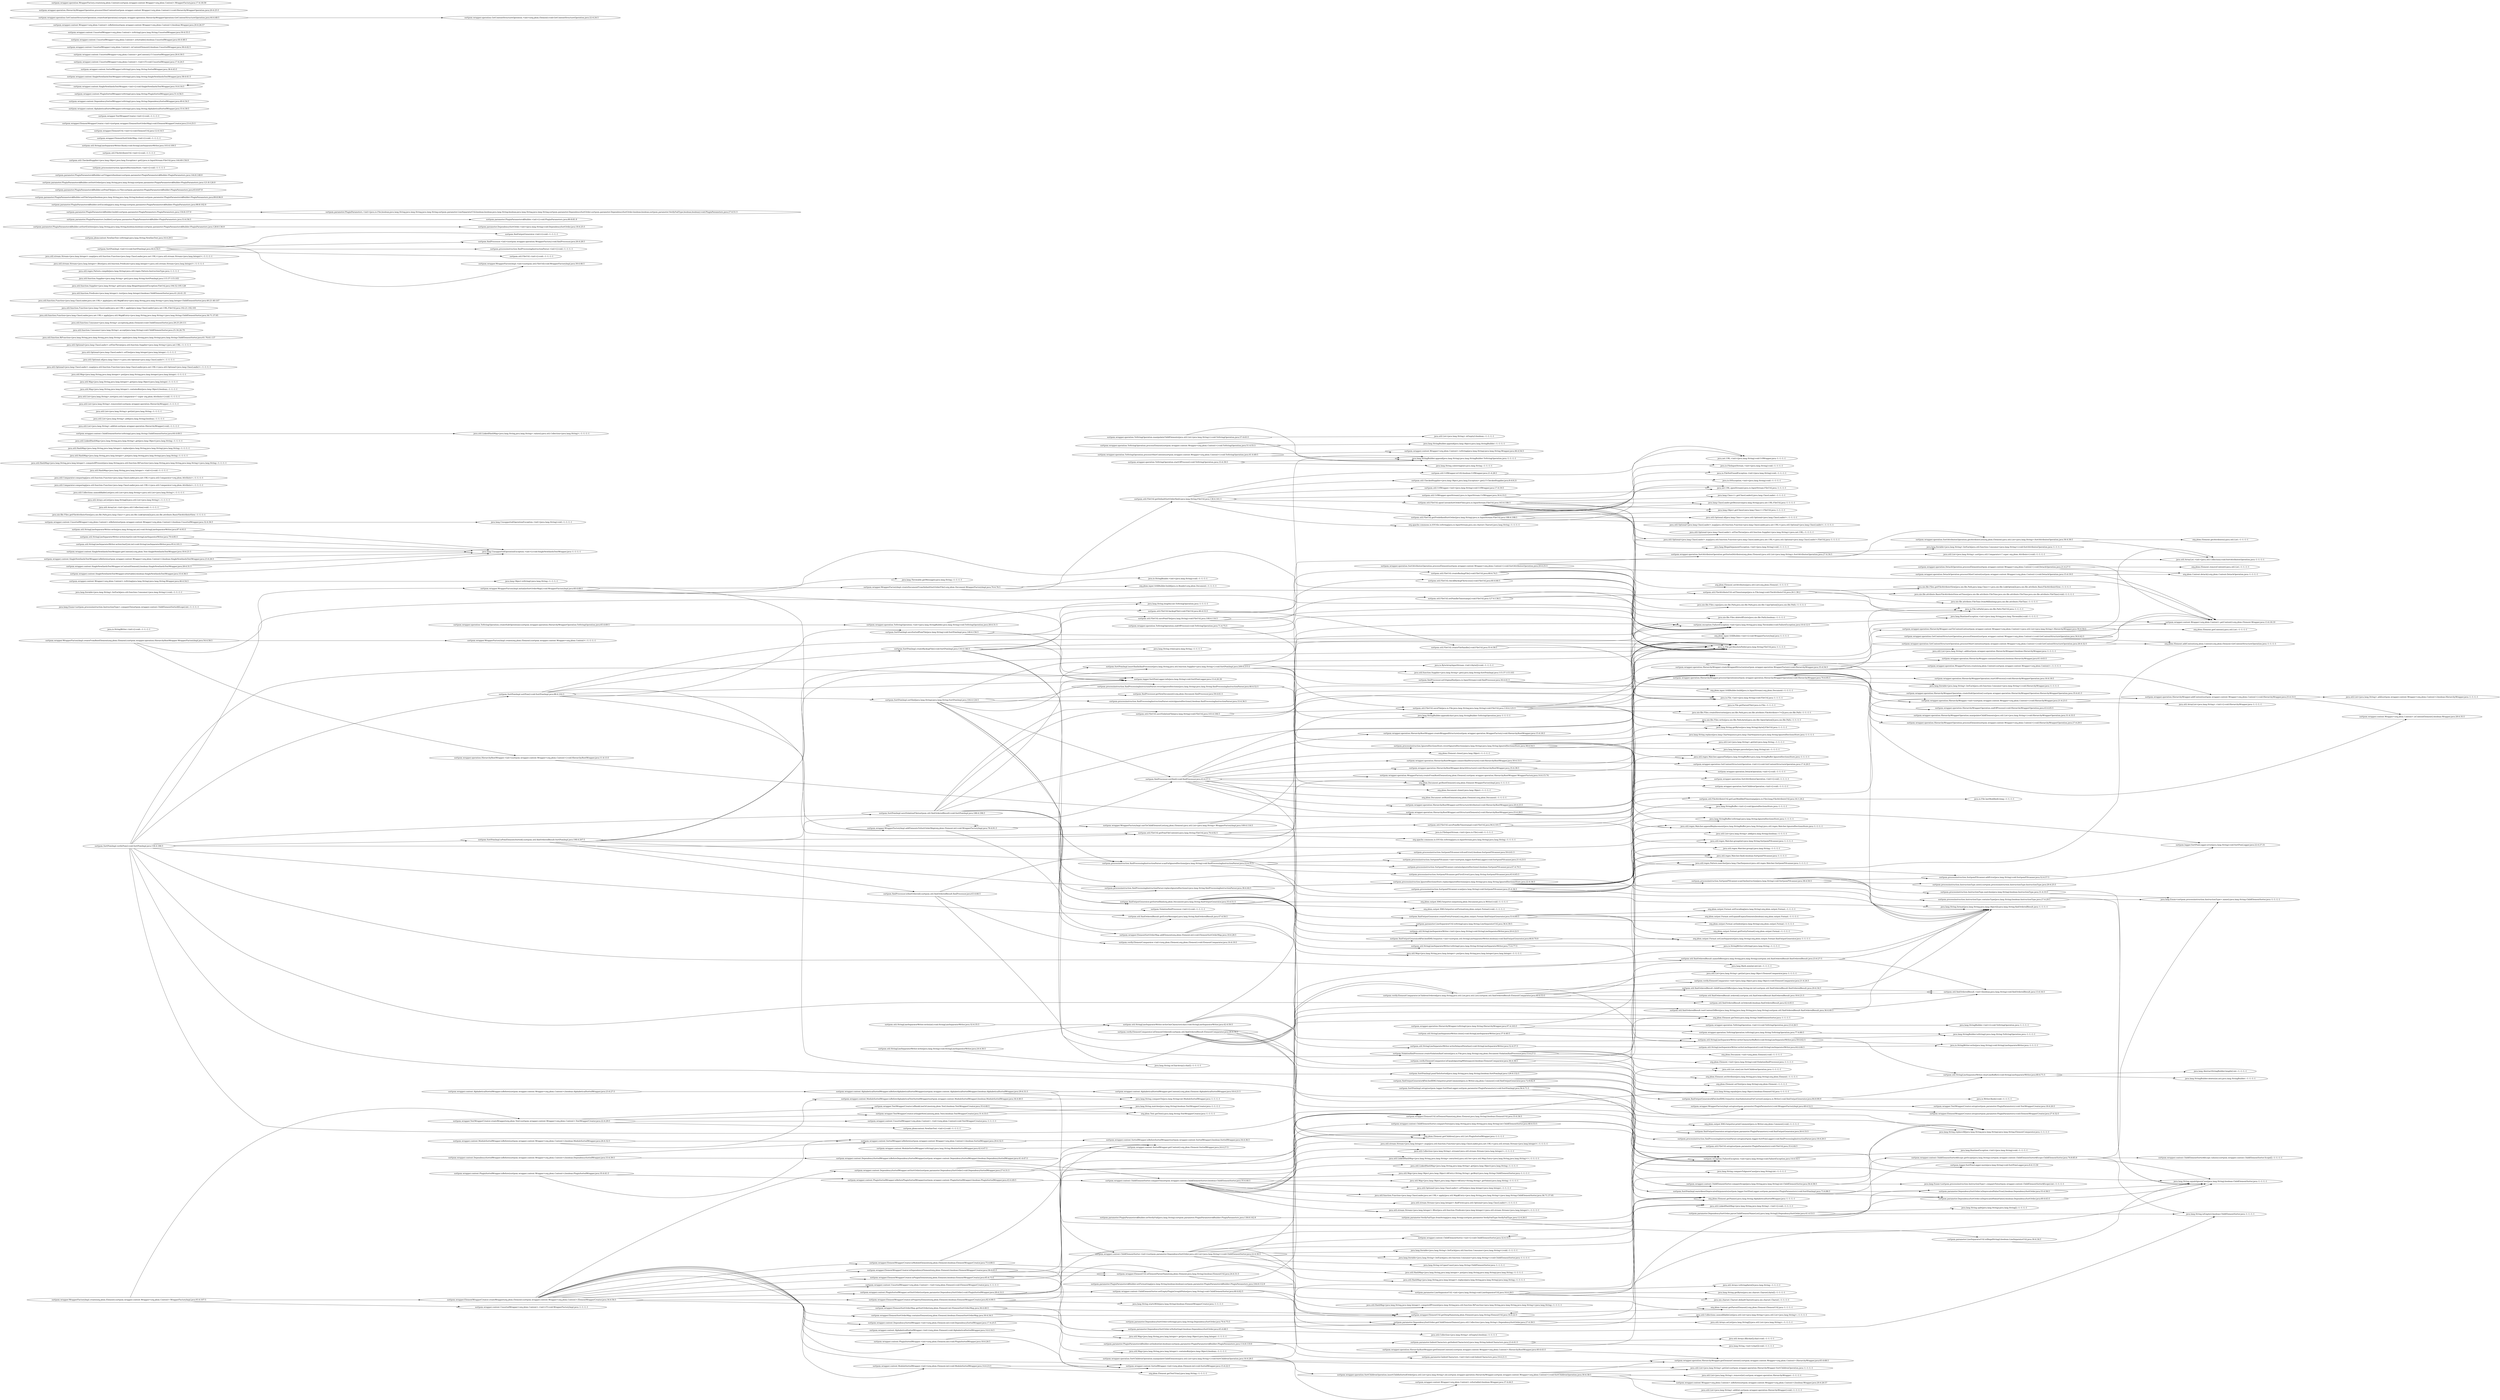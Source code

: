 digraph graphname {
rankdir="LR";
73 [label="java.io.ByteArrayInputStream.<init>(byte[]):void::-1:-1:-1:-1"]
70 [label="java.io.File.<init>(java.lang.String):void:FileUtil.java:-1:-1:-1:-1"]
5 [label="java.io.File.getAbsolutePath():java.lang.String:FileUtil.java:-1:-1:-1:-1"]
210 [label="java.io.File.getParentFile():java.io.File::-1:-1:-1:-1"]
191 [label="java.io.File.lastModified():long::-1:-1:-1:-1"]
195 [label="java.io.File.toPath():java.nio.file.Path:FileUtil.java:-1:-1:-1:-1"]
204 [label="java.io.FileInputStream.<init>(java.io.File):void::-1:-1:-1:-1"]
217 [label="java.io.FileInputStream.<init>(java.lang.String):void::-1:-1:-1:-1"]
222 [label="java.io.FileNotFoundException.<init>(java.lang.String):void::-1:-1:-1:-1"]
221 [label="java.io.IOException.<init>(java.lang.String):void::-1:-1:-1:-1"]
271 [label="java.io.StringReader.<init>(java.lang.String):void::-1:-1:-1:-1"]
170 [label="java.io.StringWriter.<init>():void::-1:-1:-1:-1"]
184 [label="java.io.StringWriter.toString():java.lang.String::-1:-1:-1:-1"]
180 [label="java.io.StringWriter.write(java.lang.String):void:StringLineSeparatorWriter.java:-1:-1:-1:-1"]
92 [label="java.io.Writer.flush():void::-1:-1:-1:-1"]
183 [label="java.lang.AbstractStringBuilder.length():int::-1:-1:-1:-1"]
219 [label="java.lang.Class<>.getClassLoader():java.lang.ClassLoader::-1:-1:-1:-1"]
218 [label="java.lang.ClassLoader.getResource(java.lang.String):java.net.URL:FileUtil.java:-1:-1:-1:-1"]
337 [label="java.lang.Enum<sortpom.processinstruction.InstructionType>.compareTo(sortpom.wrapper.content.ChildElementSorter$Scope):int::-1:-1:-1:-1"]
162 [label="java.lang.Enum<sortpom.processinstruction.InstructionType>.name():java.lang.String:ChildElementSorter.java:-1:-1:-1:-1"]
338 [label="java.lang.Enum<sortpom.processinstruction.InstructionType>.compareTo(sortpom.wrapper.content.ChildElementSorter$Scope):int::-1:-1:-1:-1"]
232 [label="java.lang.IllegalArgumentException.<init>(java.lang.String):void::-1:-1:-1:-1"]
145 [label="java.lang.Integer.parseInt(java.lang.String):int::-1:-1:-1:-1"]
306 [label="java.lang.Iterable<java.lang.String>.forEach(java.util.function.Consumer<java.lang.String>):void::-1:-1:-1:-1"]
307 [label="java.lang.Iterable<java.lang.String>.forEach(java.util.function.Consumer<java.lang.String>):void::-1:-1:-1:-1"]
415 [label="java.lang.Iterable<java.lang.String>.forEach(java.util.function.Consumer<java.lang.String>):void:SortAttributesOperation.java:-1:-1:-1:-1"]
312 [label="java.lang.Iterable<java.lang.String>.forEach(java.util.function.Consumer<java.lang.String>):void:ChildElementSorter.java:-1:-1:-1:-1"]
396 [label="java.lang.Iterable<java.lang.String>.forEach(java.util.function.Consumer<java.lang.String>):void:HierarchyWrapper.java:-1:-1:-1:-1"]
244 [label="java.lang.Math.min(int;int):int::-1:-1:-1:-1"]
220 [label="java.lang.Object.getClass():java.lang.Class<>:FileUtil.java:-1:-1:-1:-1"]
382 [label="java.lang.Object.toString():java.lang.String::-1:-1:-1:-1"]
95 [label="java.lang.RuntimeException.<init>(java.lang.String):void::-1:-1:-1:-1"]
94 [label="java.lang.RuntimeException.<init>(java.lang.String;java.lang.Throwable):void::-1:-1:-1:-1"]
132 [label="java.lang.String.<init>(char[]):void::-1:-1:-1:-1"]
358 [label="java.lang.String.compareTo(java.lang.String):int:ModuleSortedWrapper.java:-1:-1:-1:-1"]
336 [label="java.lang.String.compareToIgnoreCase(java.lang.String):int::-1:-1:-1:-1"]
56 [label="java.lang.String.equals(java.lang.Object):boolean:ElementUtil.java:-1:-1:-1:-1"]
123 [label="java.lang.String.equalsIgnoreCase(java.lang.String):boolean:ChildElementSorter.java:-1:-1:-1:-1"]
62 [label="java.lang.String.format(java.lang.String;java.lang.Object[]):java.lang.String:XmlOrderedResult.java:-1:-1:-1:-1"]
74 [label="java.lang.String.getBytes(java.lang.String):byte[]:FileUtil.java:-1:-1:-1:-1"]
129 [label="java.lang.String.getBytes(java.nio.charset.Charset):byte[]::-1:-1:-1:-1"]
121 [label="java.lang.String.isEmpty():boolean:ChildElementSorter.java:-1:-1:-1:-1"]
58 [label="java.lang.String.length():int:ToStringOperation.java:-1:-1:-1:-1"]
284 [label="java.lang.String.matches(java.lang.String):boolean:TextWrapperCreator.java:-1:-1:-1:-1"]
149 [label="java.lang.String.replace(java.lang.CharSequence;java.lang.CharSequence):java.lang.String:IgnoredSectionsStore.java:-1:-1:-1:-1"]
57 [label="java.lang.String.replaceAll(java.lang.String;java.lang.String):java.lang.String:ElementComparator.java:-1:-1:-1:-1"]
122 [label="java.lang.String.split(java.lang.String):java.lang.String[]::-1:-1:-1:-1"]
300 [label="java.lang.String.startsWith(java.lang.String):boolean:ElementWrapperCreator.java:-1:-1:-1:-1"]
428 [label="java.lang.String.substring(int):java.lang.String::-1:-1:-1:-1"]
172 [label="java.lang.String.toCharArray():char[]::-1:-1:-1:-1"]
311 [label="java.lang.String.toUpperCase():java.lang.String:ChildElementSorter.java:-1:-1:-1:-1"]
59 [label="java.lang.String.trim():java.lang.String::-1:-1:-1:-1"]
136 [label="java.lang.StringBuffer.<init>():void:IgnoredSectionsStore.java:-1:-1:-1:-1"]
143 [label="java.lang.StringBuffer.toString():java.lang.String:IgnoredSectionsStore.java:-1:-1:-1:-1"]
169 [label="java.lang.StringBuilder.<init>():void:ToStringOperation.java:-1:-1:-1:-1"]
178 [label="java.lang.StringBuilder.append(char):java.lang.StringBuilder:ToStringOperation.java:-1:-1:-1:-1"]
433 [label="java.lang.StringBuilder.append(java.lang.Object):java.lang.StringBuilder::-1:-1:-1:-1"]
429 [label="java.lang.StringBuilder.append(java.lang.String):java.lang.StringBuilder:ToStringOperation.java:-1:-1:-1:-1"]
182 [label="java.lang.StringBuilder.delete(int;int):java.lang.StringBuilder::-1:-1:-1:-1"]
181 [label="java.lang.StringBuilder.toString():java.lang.String:ToStringOperation.java:-1:-1:-1:-1"]
270 [label="java.lang.Throwable.getMessage():java.lang.String::-1:-1:-1:-1"]
186 [label="java.lang.UnsupportedOperationException.<init>():void:SingleNewlineInTextWrapper.java:-1:-1:-1:-1"]
372 [label="java.lang.UnsupportedOperationException.<init>(java.lang.String):void::-1:-1:-1:-1"]
166 [label="java.net.URL.<init>(java.lang.String):void:UrlWrapper.java:-1:-1:-1:-1"]
168 [label="java.net.URL.openStream():java.io.InputStream:FileUtil.java:-1:-1:-1:-1"]
130 [label="java.nio.charset.Charset.defaultCharset():java.nio.charset.Charset::-1:-1:-1:-1"]
203 [label="java.nio.file.Files.copy(java.nio.file.Path;java.nio.file.Path;java.nio.file.CopyOption[]):java.nio.file.Path::-1:-1:-1:-1"]
209 [label="java.nio.file.Files.createDirectories(java.nio.file.Path;java.nio.file.attribute.FileAttribute<?>[]):java.nio.file.Path::-1:-1:-1:-1"]
202 [label="java.nio.file.Files.deleteIfExists(java.nio.file.Path):boolean::-1:-1:-1:-1"]
193 [label="java.nio.file.Files.getFileAttributeView(java.nio.file.Path;java.lang.Class<>;java.nio.file.LinkOption[]):java.nio.file.attribute.BasicFileAttributeView::-1:-1:-1:-1"]
194 [label="java.nio.file.Files.getFileAttributeView(java.nio.file.Path;java.lang.Class<>;java.nio.file.LinkOption[]):java.nio.file.attribute.BasicFileAttributeView::-1:-1:-1:-1"]
211 [label="java.nio.file.Files.write(java.nio.file.Path;byte[];java.nio.file.OpenOption[]):java.nio.file.Path::-1:-1:-1:-1"]
197 [label="java.nio.file.attribute.BasicFileAttributeView.setTimes(java.nio.file.attribute.FileTime;java.nio.file.attribute.FileTime;java.nio.file.attribute.FileTime):void::-1:-1:-1:-1"]
196 [label="java.nio.file.attribute.FileTime.fromMillis(long):java.nio.file.attribute.FileTime::-1:-1:-1:-1"]
133 [label="java.util.ArrayList<java.lang.String>.<init>():void:HierarchyWrapper.java:-1:-1:-1:-1"]
278 [label="java.util.ArrayList.<init>(java.util.Collection):void::-1:-1:-1:-1"]
279 [label="java.util.ArrayList.<init>(java.util.Collection):void:SortAttributesOperation.java:-1:-1:-1:-1"]
118 [label="java.util.Arrays.asList(java.lang.String[]):java.util.List<java.lang.String>::-1:-1:-1:-1"]
119 [label="java.util.Arrays.asList(java.lang.String[]):java.util.List<java.lang.String>::-1:-1:-1:-1"]
131 [label="java.util.Arrays.fill(char[];char):void::-1:-1:-1:-1"]
128 [label="java.util.Arrays.toString(byte[]):java.lang.String::-1:-1:-1:-1"]
125 [label="java.util.Collection<java.lang.String>.isEmpty():boolean::-1:-1:-1:-1"]
328 [label="java.util.Collection<java.lang.String>.stream():java.util.stream.Stream<java.lang.Integer>::-1:-1:-1:-1"]
116 [label="java.util.Collections.unmodifiableList(java.util.List<java.lang.String>):java.util.List<java.lang.String>::-1:-1:-1:-1"]
117 [label="java.util.Collections.unmodifiableList(java.util.List<java.lang.String>):java.util.List<java.lang.String>::-1:-1:-1:-1"]
409 [label="java.util.Comparator.comparing(java.util.function.Function<java.lang.ClassLoader,java.net.URL>):java.util.Comparator<org.jdom.Attribute>::-1:-1:-1:-1"]
410 [label="java.util.Comparator.comparing(java.util.function.Function<java.lang.ClassLoader,java.net.URL>):java.util.Comparator<org.jdom.Attribute>::-1:-1:-1:-1"]
247 [label="java.util.HashMap<java.lang.String,java.lang.Integer>.<init>():void::-1:-1:-1:-1"]
341 [label="java.util.HashMap<java.lang.String,java.lang.Integer>.computeIfPresent(java.lang.String;java.util.function.BiFunction<java.lang.String,java.lang.String,java.lang.String>):java.lang.String::-1:-1:-1:-1"]
309 [label="java.util.HashMap<java.lang.String,java.lang.Integer>.put(java.lang.String;java.lang.String):java.lang.String::-1:-1:-1:-1"]
314 [label="java.util.HashMap<java.lang.String,java.lang.Integer>.replace(java.lang.String;java.lang.String):java.lang.String::-1:-1:-1:-1"]
342 [label="java.util.HashMap<java.lang.String,java.lang.Integer>.computeIfPresent(java.lang.String;java.util.function.BiFunction<java.lang.String,java.lang.String,java.lang.String>):java.lang.String::-1:-1:-1:-1"]
310 [label="java.util.HashMap<java.lang.String,java.lang.Integer>.put(java.lang.String;java.lang.String):java.lang.String::-1:-1:-1:-1"]
315 [label="java.util.HashMap<java.lang.String,java.lang.Integer>.replace(java.lang.String;java.lang.String):java.lang.String::-1:-1:-1:-1"]
304 [label="java.util.LinkedHashMap<java.lang.String,java.lang.String>.<init>():void::-1:-1:-1:-1"]
329 [label="java.util.LinkedHashMap<java.lang.String,java.lang.String>.entrySet():java.util.Set<java.util.Map.Entry<java.lang.String,java.lang.String>>::-1:-1:-1:-1"]
318 [label="java.util.LinkedHashMap<java.lang.String,java.lang.String>.get(java.lang.Object):java.lang.String::-1:-1:-1:-1"]
345 [label="java.util.LinkedHashMap<java.lang.String,java.lang.String>.values():java.util.Collection<java.lang.String>::-1:-1:-1:-1"]
319 [label="java.util.LinkedHashMap<java.lang.String,java.lang.String>.get(java.lang.Object):java.lang.String::-1:-1:-1:-1"]
445 [label="java.util.List<java.lang.String>.add(int;sortpom.wrapper.operation.HierarchyWrapper):void::-1:-1:-1:-1"]
138 [label="java.util.List<java.lang.String>.add(java.lang.String):boolean::-1:-1:-1:-1"]
147 [label="java.util.List<java.lang.String>.get(int):java.lang.String::-1:-1:-1:-1"]
435 [label="java.util.List<java.lang.String>.isEmpty():boolean::-1:-1:-1:-1"]
443 [label="java.util.List<java.lang.String>.remove(int):sortpom.wrapper.operation.HierarchyWrapper::-1:-1:-1:-1"]
245 [label="java.util.List.size():int:SortChildrenOperation.java:-1:-1:-1:-1"]
416 [label="java.util.List<java.lang.String>.sort(java.util.Comparator<? super org.jdom.Attribute>):void::-1:-1:-1:-1"]
246 [label="java.util.List<java.lang.String>.get(int):java.lang.Object:ElementComparator.java:-1:-1:-1:-1"]
139 [label="java.util.List<java.lang.String>.add(java.lang.String):boolean::-1:-1:-1:-1"]
148 [label="java.util.List<java.lang.String>.get(int):java.lang.String::-1:-1:-1:-1"]
417 [label="java.util.List<java.lang.String>.sort(java.util.Comparator<? super org.jdom.Attribute>):void::-1:-1:-1:-1"]
385 [label="java.util.List<java.lang.String>.add(sortpom.wrapper.content.Wrapper<org.jdom.Content>):boolean:HierarchyWrapper.java:-1:-1:-1:-1"]
446 [label="java.util.List<java.lang.String>.add(int;sortpom.wrapper.operation.HierarchyWrapper):void::-1:-1:-1:-1"]
390 [label="java.util.List<java.lang.String>.add(sortpom.wrapper.operation.HierarchyWrapper):boolean:HierarchyWrapper.java:-1:-1:-1:-1"]
440 [label="java.util.List<java.lang.String>.get(int):sortpom.wrapper.operation.HierarchyWrapper:SortChildrenOperation.java:-1:-1:-1:-1"]
444 [label="java.util.List<java.lang.String>.remove(int):sortpom.wrapper.operation.HierarchyWrapper::-1:-1:-1:-1"]
320 [label="java.util.Map<java.lang.Object,java.lang.Object>$Entry<String,String>.getKey():java.lang.String:ChildElementSorter.java:-1:-1:-1:-1"]
332 [label="java.util.Map<java.lang.Object,java.lang.Object>$Entry<String,String>.getValue():java.lang.String::-1:-1:-1:-1"]
253 [label="java.util.Map<java.lang.String,java.lang.Integer>.containsKey(java.lang.Object):boolean::-1:-1:-1:-1"]
256 [label="java.util.Map<java.lang.String,java.lang.Integer>.get(java.lang.Object):java.lang.Integer::-1:-1:-1:-1"]
250 [label="java.util.Map<java.lang.String,java.lang.Integer>.put(java.lang.String;java.lang.Integer):java.lang.Integer::-1:-1:-1:-1"]
254 [label="java.util.Map<java.lang.String,java.lang.Integer>.containsKey(java.lang.Object):boolean::-1:-1:-1:-1"]
257 [label="java.util.Map<java.lang.String,java.lang.Integer>.get(java.lang.Object):java.lang.Integer::-1:-1:-1:-1"]
251 [label="java.util.Map<java.lang.String,java.lang.Integer>.put(java.lang.String;java.lang.Integer):java.lang.Integer::-1:-1:-1:-1"]
223 [label="java.util.Optional<java.lang.ClassLoader>.map(java.util.function.Function<java.lang.ClassLoader,java.net.URL>):java.util.Optional<java.lang.ClassLoader>::-1:-1:-1:-1"]
226 [label="java.util.Optional.of(java.lang.Class<>):java.util.Optional<java.lang.ClassLoader>::-1:-1:-1:-1"]
321 [label="java.util.Optional<java.lang.ClassLoader>.orElse(java.lang.Integer):java.lang.Integer::-1:-1:-1:-1"]
229 [label="java.util.Optional<java.lang.ClassLoader>.orElseThrow(java.util.function.Supplier<java.lang.String>):java.net.URL::-1:-1:-1:-1"]
227 [label="java.util.Optional.of(java.lang.Class<>):java.util.Optional<java.lang.ClassLoader>::-1:-1:-1:-1"]
224 [label="java.util.Optional<java.lang.ClassLoader>.map(java.util.function.Function<java.lang.ClassLoader,java.net.URL>):java.util.Optional<java.lang.ClassLoader>::-1:-1:-1:-1"]
322 [label="java.util.Optional<java.lang.ClassLoader>.orElse(java.lang.Integer):java.lang.Integer::-1:-1:-1:-1"]
230 [label="java.util.Optional<java.lang.ClassLoader>.orElseThrow(java.util.function.Supplier<java.lang.String>):java.net.URL::-1:-1:-1:-1"]
225 [label="java.util.Optional<java.lang.ClassLoader>.map(java.util.function.Function<java.lang.ClassLoader,java.net.URL>):java.util.Optional<java.lang.ClassLoader>:FileUtil.java:-1:-1:-1:-1"]
343 [label="java.util.function.BiFunction<java.lang.String,java.lang.String,java.lang.String>.apply(java.lang.String;java.lang.String):java.lang.String:ChildElementSorter.java:61:76:61:137"]
308 [label="java.util.function.Consumer<java.lang.String>.accept(java.lang.String):void:ChildElementSorter.java:25:34:26:79"]
313 [label="java.util.function.Consumer<java.lang.String>.accept(org.jdom.Element):void:ChildElementSorter.java:28:25:29:111"]
333 [label="java.util.function.Function<java.lang.ClassLoader,java.net.URL>.apply(java.util.Map$Entry<java.lang.String,java.lang.String>):java.lang.String:ChildElementSorter.java:36:71:37:95"]
228 [label="java.util.function.Function<java.lang.ClassLoader,java.net.URL>.apply(java.lang.ClassLoader):java.net.URL:FileUtil.java:192:21:192:101"]
330 [label="java.util.function.Function<java.lang.ClassLoader,java.net.URL>.apply(java.util.Map$Entry<java.lang.String,java.lang.String>):java.lang.Integer:ChildElementSorter.java:40:21:40:107"]
317 [label="java.util.function.Function<java.lang.ClassLoader,java.net.URL>.apply(java.util.Map$Entry<java.lang.String,java.lang.String>):java.lang.String:ChildElementSorter.java:36:71:37:95"]
334 [label="java.util.function.Predicate<java.lang.Integer>.test(java.lang.Integer):boolean:ChildElementSorter.java:41:24:41:35"]
76 [label="java.util.function.Supplier<java.lang.String>.get():java.lang.String:SortPomImpl.java:115:37:115:103"]
231 [label="java.util.function.Supplier<java.lang.String>.get():java.lang.IllegalArgumentException:FileUtil.java:194:52:195:128"]
52 [label="java.util.function.Supplier<java.lang.String>.get():java.lang.String:SortPomImpl.java:115:37:115:103"]
141 [label="java.util.regex.Matcher.appendReplacement(java.lang.StringBuffer;java.lang.String):java.util.regex.Matcher:IgnoredSectionsStore.java:-1:-1:-1:-1"]
142 [label="java.util.regex.Matcher.appendTail(java.lang.StringBuffer):java.lang.StringBuffer:IgnoredSectionsStore.java:-1:-1:-1:-1"]
137 [label="java.util.regex.Matcher.find():boolean:SortpomPiScanner.java:-1:-1:-1:-1"]
140 [label="java.util.regex.Matcher.group():java.lang.String::-1:-1:-1:-1"]
146 [label="java.util.regex.Matcher.group(int):java.lang.String:SortpomPiScanner.java:-1:-1:-1:-1"]
161 [label="java.util.regex.Pattern.compile(java.lang.String):java.util.regex.Pattern:InstructionType.java:-1:-1:-1:-1"]
135 [label="java.util.regex.Pattern.matcher(java.lang.CharSequence):java.util.regex.Matcher:SortpomPiScanner.java:-1:-1:-1:-1"]
324 [label="java.util.stream.Stream<java.lang.Integer>.filter(java.util.function.Predicate<java.lang.Integer>):java.util.stream.Stream<java.lang.Integer>::-1:-1:-1:-1"]
323 [label="java.util.stream.Stream<java.lang.Integer>.findFirst():java.util.Optional<java.lang.ClassLoader>::-1:-1:-1:-1"]
326 [label="java.util.stream.Stream<java.lang.Integer>.map(java.util.function.Function<java.lang.ClassLoader,java.net.URL>):java.util.stream.Stream<java.lang.Integer>::-1:-1:-1:-1"]
325 [label="java.util.stream.Stream<java.lang.Integer>.filter(java.util.function.Predicate<java.lang.Integer>):java.util.stream.Stream<java.lang.Integer>::-1:-1:-1:-1"]
327 [label="java.util.stream.Stream<java.lang.Integer>.map(java.util.function.Function<java.lang.ClassLoader,java.net.URL>):java.util.stream.Stream<java.lang.Integer>::-1:-1:-1:-1"]
205 [label="org.apache.commons.io.IOUtils.toString(java.io.InputStream;java.lang.String):java.lang.String::-1:-1:-1:-1"]
216 [label="org.apache.commons.io.IOUtils.toString(java.io.InputStream;java.nio.charset.Charset):java.lang.String::-1:-1:-1:-1"]
423 [label="org.jdom.Content.detach():org.jdom.Content:DetachOperation.java:-1:-1:-1:-1"]
302 [label="org.jdom.Content.getParentElement():org.jdom.Element:ElementUtil.java:-1:-1:-1:-1"]
6 [label="org.jdom.Document.<init>(org.jdom.Element):void::-1:-1:-1:-1"]
12 [label="org.jdom.Document.clone():java.lang.Object::-1:-1:-1:-1"]
14 [label="org.jdom.Document.getRootElement():org.jdom.Element:WrapperFactoryImpl.java:-1:-1:-1:-1"]
21 [label="org.jdom.Document.setRootElement(org.jdom.Element):org.jdom.Document::-1:-1:-1:-1"]
1 [label="org.jdom.Element.<init>(java.lang.String):void:ViolationXmlProcessor.java:-1:-1:-1:-1"]
3 [label="org.jdom.Element.addContent(org.jdom.Content):org.jdom.Element:GetContentStructureOperation.java:-1:-1:-1:-1"]
13 [label="org.jdom.Element.clone():java.lang.Object::-1:-1:-1:-1"]
418 [label="org.jdom.Element.getAttributes():java.util.List::-1:-1:-1:-1"]
243 [label="org.jdom.Element.getChildren():java.util.List:PluginSortedWrapper.java:-1:-1:-1:-1"]
392 [label="org.jdom.Element.getContent():java.util.List::-1:-1:-1:-1"]
239 [label="org.jdom.Element.getName():java.lang.String:AlphabeticalSortedWrapper.java:-1:-1:-1:-1"]
241 [label="org.jdom.Element.getText():java.lang.String:ChildElementSorter.java:-1:-1:-1:-1"]
360 [label="org.jdom.Element.getTextTrim():java.lang.String::-1:-1:-1:-1"]
425 [label="org.jdom.Element.removeContent():java.util.List::-1:-1:-1:-1"]
4 [label="org.jdom.Element.setAttribute(java.lang.String;java.lang.String):org.jdom.Element::-1:-1:-1:-1"]
412 [label="org.jdom.Element.setAttributes(java.util.List):org.jdom.Element::-1:-1:-1:-1"]
2 [label="org.jdom.Element.setText(java.lang.String):org.jdom.Element::-1:-1:-1:-1"]
285 [label="org.jdom.Text.getText():java.lang.String:TextWrapperCreator.java:-1:-1:-1:-1"]
9 [label="org.jdom.input.SAXBuilder.<init>():void:WrapperFactoryImpl.java:-1:-1:-1:-1"]
10 [label="org.jdom.input.SAXBuilder.build(java.io.InputStream):org.jdom.Document::-1:-1:-1:-1"]
272 [label="org.jdom.input.SAXBuilder.build(java.io.Reader):org.jdom.Document::-1:-1:-1:-1"]
84 [label="org.jdom.output.Format.getPrettyFormat():org.jdom.output.Format::-1:-1:-1:-1"]
86 [label="org.jdom.output.Format.setEncoding(java.lang.String):org.jdom.output.Format::-1:-1:-1:-1"]
85 [label="org.jdom.output.Format.setExpandEmptyElements(boolean):org.jdom.output.Format::-1:-1:-1:-1"]
88 [label="org.jdom.output.Format.setIndent(java.lang.String):org.jdom.output.Format::-1:-1:-1:-1"]
87 [label="org.jdom.output.Format.setLineSeparator(java.lang.String):org.jdom.output.Format:XmlOutputGenerator.java:-1:-1:-1:-1"]
82 [label="org.jdom.output.XMLOutputter.output(org.jdom.Document;java.io.Writer):void::-1:-1:-1:-1"]
91 [label="org.jdom.output.XMLOutputter.printComment(java.io.Writer;org.jdom.Comment):void::-1:-1:-1:-1"]
80 [label="org.jdom.output.XMLOutputter.setFormat(org.jdom.output.Format):void::-1:-1:-1:-1"]
28 [label="sortpom.SortPomImpl.<init>():void:SortPomImpl.java:44:4:54:5"]
47 [label="sortpom.SortPomImpl.createBackupFile():void:SortPomImpl.java:134:4:146:5"]
51 [label="sortpom.SortPomImpl.insertXmlInXmlProcessor(java.lang.String;java.util.function.Supplier<java.lang.String>):void:SortPomImpl.java:209:4:215:5"]
65 [label="sortpom.SortPomImpl.isPomElementsSorted():sortpom.util.XmlOrderedResult:SortPomImpl.java:198:4:207:5"]
46 [label="sortpom.SortPomImpl.pomFileIsSorted(java.lang.String;java.lang.String):boolean:SortPomImpl.java:126:4:132:5"]
48 [label="sortpom.SortPomImpl.saveSortedPomFile(java.lang.String):void:SortPomImpl.java:148:4:156:5"]
68 [label="sortpom.SortPomImpl.saveViolationFile(sortpom.util.XmlOrderedResult):void:SortPomImpl.java:188:4:196:5"]
33 [label="sortpom.SortPomImpl.setup(sortpom.logger.SortPomLogger;sortpom.parameter.PluginParameters):void:SortPomImpl.java:56:4:71:5"]
42 [label="sortpom.SortPomImpl.sortPom():void:SortPomImpl.java:88:4:102:5"]
45 [label="sortpom.SortPomImpl.sortXml(java.lang.String):java.lang.String:SortPomImpl.java:104:4:124:5"]
64 [label="sortpom.SortPomImpl.verifyPom():void:SortPomImpl.java:158:4:186:5"]
38 [label="sortpom.SortPomImpl.warnAboutDeprecatedArguments(sortpom.logger.SortPomLogger;sortpom.parameter.PluginParameters):void:SortPomImpl.java:73:4:86:5"]
71 [label="sortpom.ViolationXmlProcessor.<init>():void::-1:-1:-1:-1"]
0 [label="sortpom.ViolationXmlProcessor.createViolationXmlContent(java.io.File;java.lang.String):org.jdom.Document:ViolationXmlProcessor.java:15:4:27:5"]
79 [label="sortpom.XmlOutputGenerator$PatchedXMLOutputter.<init>(sortpom.util.StringLineSeparatorWriter;boolean):void:XmlOutputGenerator.java:66:8:70:9"]
90 [label="sortpom.XmlOutputGenerator$PatchedXMLOutputter.clearIndentationForCurrentLine(java.io.Writer):void:XmlOutputGenerator.java:84:8:90:9"]
89 [label="sortpom.XmlOutputGenerator$PatchedXMLOutputter.printComment(java.io.Writer;org.jdom.Comment):void:XmlOutputGenerator.java:72:8:82:9"]
32 [label="sortpom.XmlOutputGenerator.<init>():void::-1:-1:-1:-1"]
81 [label="sortpom.XmlOutputGenerator.createPrettyFormat():org.jdom.output.Format:XmlOutputGenerator.java:53:4:60:5"]
53 [label="sortpom.XmlOutputGenerator.getSortedXml(org.jdom.Document):java.lang.String:XmlOutputGenerator.java:35:4:51:5"]
37 [label="sortpom.XmlOutputGenerator.setup(sortpom.parameter.PluginParameters):void:XmlOutputGenerator.java:26:4:33:5"]
7 [label="sortpom.XmlProcessor.<init>(sortpom.wrapper.operation.WrapperFactory):void:XmlProcessor.java:26:4:28:5"]
24 [label="sortpom.XmlProcessor.getNewDocument():org.jdom.Document:XmlProcessor.java:59:4:61:5"]
25 [label="sortpom.XmlProcessor.isXmlOrdered():sortpom.util.XmlOrderedResult:XmlProcessor.java:63:4:66:5"]
8 [label="sortpom.XmlProcessor.setOriginalXml(java.io.InputStream):void:XmlProcessor.java:30:4:41:5"]
11 [label="sortpom.XmlProcessor.sortXml():void:XmlProcessor.java:43:4:57:5"]
60 [label="sortpom.exception.FailureException.<init>(java.lang.String):void:FailureException.java:14:4:16:5"]
75 [label="sortpom.exception.FailureException.<init>(java.lang.String;java.lang.Throwable):void:FailureException.java:10:4:12:5"]
283 [label="sortpom.jdomcontent.NewlineText.<init>():void::-1:-1:-1:-1"]
96 [label="sortpom.jdomcontent.NewlineText.toString():java.lang.String:NewlineText.java:16:4:29:5"]
69 [label="sortpom.logger.SortPomLogger.error(java.lang.String):void:SortPomLogger.java:22:4:27:31"]
43 [label="sortpom.logger.SortPomLogger.info(java.lang.String):void:SortPomLogger.java:15:4:20:30"]
40 [label="sortpom.logger.SortPomLogger.warn(java.lang.String):void:SortPomLogger.java:8:4:13:30"]
110 [label="sortpom.parameter.DependencySortOrder.<init>(java.lang.String):void:DependencySortOrder.java:18:4:25:5"]
115 [label="sortpom.parameter.DependencySortOrder.getChildElementNames():java.util.Collection<java.lang.String>:DependencySortOrder.java:27:4:39:5"]
41 [label="sortpom.parameter.DependencySortOrder.isDeprecatedValueFalse():boolean:DependencySortOrder.java:60:4:63:5"]
39 [label="sortpom.parameter.DependencySortOrder.isDeprecatedValueTrue():boolean:DependencySortOrder.java:55:4:58:5"]
124 [label="sortpom.parameter.DependencySortOrder.isNoSorting():boolean:DependencySortOrder.java:65:4:68:5"]
120 [label="sortpom.parameter.DependencySortOrder.parseChildElementNameList():java.lang.String[]:DependencySortOrder.java:41:4:53:5"]
126 [label="sortpom.parameter.DependencySortOrder.toString():java.lang.String:DependencySortOrder.java:70:4:75:5"]
107 [label="sortpom.parameter.IndentCharacters.<init>(int):void:IndentCharacters.java:19:4:21:5"]
106 [label="sortpom.parameter.IndentCharacters.getIndentCharacters():java.lang.String:IndentCharacters.java:23:4:41:5"]
104 [label="sortpom.parameter.LineSeparatorUtil.<init>(java.lang.String):void:LineSeparatorUtil.java:16:4:28:5"]
127 [label="sortpom.parameter.LineSeparatorUtil.isIllegalString():boolean:LineSeparatorUtil.java:30:4:34:5"]
78 [label="sortpom.parameter.LineSeparatorUtil.toString():java.lang.String:LineSeparatorUtil.java:36:4:39:5"]
99 [label="sortpom.parameter.PluginParameters$Builder.<init>():void:PluginParameters.java:80:8:81:9"]
114 [label="sortpom.parameter.PluginParameters$Builder.build():sortpom.parameter.PluginParameters:PluginParameters.java:150:8:157:9"]
102 [label="sortpom.parameter.PluginParameters$Builder.setEncoding(java.lang.String):sortpom.parameter.PluginParameters$Builder:PluginParameters.java:98:8:102:9"]
101 [label="sortpom.parameter.PluginParameters$Builder.setFileOutput(boolean;java.lang.String;java.lang.String;boolean):sortpom.parameter.PluginParameters$Builder:PluginParameters.java:89:8:96:9"]
103 [label="sortpom.parameter.PluginParameters$Builder.setFormatting(java.lang.String;boolean;boolean):sortpom.parameter.PluginParameters$Builder:PluginParameters.java:104:8:112:9"]
105 [label="sortpom.parameter.PluginParameters$Builder.setIndent(int;boolean):sortpom.parameter.PluginParameters$Builder:PluginParameters.java:114:8:119:9"]
100 [label="sortpom.parameter.PluginParameters$Builder.setPomFile(java.io.File):sortpom.parameter.PluginParameters$Builder:PluginParameters.java:83:8:87:9"]
109 [label="sortpom.parameter.PluginParameters$Builder.setSortEntities(java.lang.String;java.lang.String;boolean;boolean):sortpom.parameter.PluginParameters$Builder:PluginParameters.java:128:8:136:9"]
108 [label="sortpom.parameter.PluginParameters$Builder.setSortOrder(java.lang.String;java.lang.String):sortpom.parameter.PluginParameters$Builder:PluginParameters.java:121:8:126:9"]
113 [label="sortpom.parameter.PluginParameters$Builder.setTriggers(boolean):sortpom.parameter.PluginParameters$Builder:PluginParameters.java:144:8:148:9"]
111 [label="sortpom.parameter.PluginParameters$Builder.setVerifyFail(java.lang.String):sortpom.parameter.PluginParameters$Builder:PluginParameters.java:138:8:142:9"]
97 [label="sortpom.parameter.PluginParameters.<init>(java.io.File;boolean;java.lang.String;java.lang.String;java.lang.String;sortpom.parameter.LineSeparatorUtil;boolean;boolean;java.lang.String;boolean;java.lang.String;java.lang.String;sortpom.parameter.DependencySortOrder;sortpom.parameter.DependencySortOrder;boolean;boolean;sortpom.parameter.VerifyFailType;boolean;boolean):void:PluginParameters.java:27:4:51:5"]
98 [label="sortpom.parameter.PluginParameters.builder():sortpom.parameter.PluginParameters$Builder:PluginParameters.java:53:4:56:5"]
112 [label="sortpom.parameter.VerifyFailType.fromString(java.lang.String):sortpom.parameter.VerifyFailType:VerifyFailType.java:12:4:26:5"]
150 [label="sortpom.processinstruction.IgnoredSectionsStore.<init>():void::-1:-1:-1:-1"]
134 [label="sortpom.processinstruction.IgnoredSectionsStore.replaceIgnoredSections(java.lang.String):java.lang.String:IgnoredSectionsStore.java:22:4:36:5"]
144 [label="sortpom.processinstruction.IgnoredSectionsStore.revertIgnoredSections(java.lang.String):java.lang.String:IgnoredSectionsStore.java:38:4:54:5"]
158 [label="sortpom.processinstruction.InstructionType.containsType(java.lang.String):boolean:InstructionType.java:27:4:29:5"]
159 [label="sortpom.processinstruction.InstructionType.matches(java.lang.String):boolean:InstructionType.java:31:4:33:5"]
160 [label="sortpom.processinstruction.InstructionType.next():sortpom.processinstruction.InstructionType:InstructionType.java:20:4:25:5"]
151 [label="sortpom.processinstruction.SortpomPiScanner.<init>(sortpom.logger.SortPomLogger):void:SortpomPiScanner.java:21:4:23:5"]
157 [label="sortpom.processinstruction.SortpomPiScanner.addError(java.lang.String):void:SortpomPiScanner.java:52:4:57:5"]
155 [label="sortpom.processinstruction.SortpomPiScanner.containsIgnoredSections():boolean:SortpomPiScanner.java:67:4:70:5"]
154 [label="sortpom.processinstruction.SortpomPiScanner.getFirstError():java.lang.String:SortpomPiScanner.java:63:4:65:5"]
153 [label="sortpom.processinstruction.SortpomPiScanner.isScanError():boolean:SortpomPiScanner.java:59:4:61:5"]
152 [label="sortpom.processinstruction.SortpomPiScanner.scan(java.lang.String):void:SortpomPiScanner.java:25:4:36:5"]
156 [label="sortpom.processinstruction.SortpomPiScanner.scanOneInstruction(java.lang.String):void:SortpomPiScanner.java:38:4:50:5"]
31 [label="sortpom.processinstruction.XmlProcessingInstructionParser.<init>():void::-1:-1:-1:-1"]
54 [label="sortpom.processinstruction.XmlProcessingInstructionParser.existsIgnoredSections():boolean:XmlProcessingInstructionParser.java:33:4:36:5"]
50 [label="sortpom.processinstruction.XmlProcessingInstructionParser.replaceIgnoredSections():java.lang.String:XmlProcessingInstructionParser.java:38:4:44:5"]
55 [label="sortpom.processinstruction.XmlProcessingInstructionParser.revertIgnoredSections(java.lang.String):java.lang.String:XmlProcessingInstructionParser.java:46:4:52:5"]
49 [label="sortpom.processinstruction.XmlProcessingInstructionParser.scanForIgnoredSections(java.lang.String):void:XmlProcessingInstructionParser.java:22:4:31:5"]
36 [label="sortpom.processinstruction.XmlProcessingInstructionParser.setup(sortpom.logger.SortPomLogger):void:XmlProcessingInstructionParser.java:18:4:20:5"]
163 [label="sortpom.util.CheckedSupplier<java.lang.Object,java.lang.Exception>.get():T:CheckedSupplier.java:8:4:8:21"]
213 [label="sortpom.util.CheckedSupplier<java.lang.Object,java.lang.Exception>.get():java.io.InputStream:FileUtil.java:144:69:156:9"]
198 [label="sortpom.util.FileAttributeUtil.<init>():void::-1:-1:-1:-1"]
190 [label="sortpom.util.FileAttributeUtil.getLastModifiedTimestamp(java.io.File):long:FileAttributeUtil.java:16:1:24:2"]
192 [label="sortpom.util.FileAttributeUtil.setTimestamps(java.io.File;long):void:FileAttributeUtil.java:26:1:38:2"]
29 [label="sortpom.util.FileUtil.<init>():void::-1:-1:-1:-1"]
61 [label="sortpom.util.FileUtil.backupFile():void:FileUtil.java:46:4:53:5"]
200 [label="sortpom.util.FileUtil.checkBackupFileAccess():void:FileUtil.java:60:4:66:5"]
201 [label="sortpom.util.FileUtil.createBackupFile():void:FileUtil.java:68:4:74:5"]
199 [label="sortpom.util.FileUtil.createFileHandle():void:FileUtil.java:55:4:58:5"]
212 [label="sortpom.util.FileUtil.getDefaultSortOrderXml():java.lang.String:FileUtil.java:138:4:161:5"]
44 [label="sortpom.util.FileUtil.getPomFileContent():java.lang.String:FileUtil.java:76:4:92:5"]
215 [label="sortpom.util.FileUtil.getPredefinedSortOrder(java.lang.String):java.io.InputStream:FileUtil.java:188:4:198:5"]
214 [label="sortpom.util.FileUtil.openCustomSortOrderFile():java.io.InputStream:FileUtil.java:163:4:186:5"]
207 [label="sortpom.util.FileUtil.saveFile(java.io.File;java.lang.String;java.lang.String):void:FileUtil.java:118:4:125:5"]
63 [label="sortpom.util.FileUtil.savePomFile(java.lang.String):void:FileUtil.java:108:4:116:5"]
206 [label="sortpom.util.FileUtil.savePomfileTimestamp():void:FileUtil.java:94:4:101:5"]
72 [label="sortpom.util.FileUtil.saveViolationFile(java.lang.String):void:FileUtil.java:103:4:106:5"]
208 [label="sortpom.util.FileUtil.setPomfileTimestamp():void:FileUtil.java:127:4:136:5"]
34 [label="sortpom.util.FileUtil.setup(sortpom.parameter.PluginParameters):void:FileUtil.java:35:4:44:5"]
77 [label="sortpom.util.StringLineSeparatorWriter.<init>(java.lang.String):void:StringLineSeparatorWriter.java:20:4:22:5"]
93 [label="sortpom.util.StringLineSeparatorWriter.clearLineBuffer():void:StringLineSeparatorWriter.java:68:4:71:5"]
175 [label="sortpom.util.StringLineSeparatorWriter.close():void:StringLineSeparatorWriter.java:37:4:40:5"]
189 [label="sortpom.util.StringLineSeparatorWriter.flush():void:StringLineSeparatorWriter.java:103:4:109:5"]
83 [label="sortpom.util.StringLineSeparatorWriter.toString():java.lang.String:StringLineSeparatorWriter.java:73:4:77:5"]
174 [label="sortpom.util.StringLineSeparatorWriter.write(int):void:StringLineSeparatorWriter.java:32:4:35:5"]
171 [label="sortpom.util.StringLineSeparatorWriter.write(java.lang.String):void:StringLineSeparatorWriter.java:24:4:30:5"]
187 [label="sortpom.util.StringLineSeparatorWriter.write(java.lang.String;int;int):void:StringLineSeparatorWriter.java:87:4:93:5"]
185 [label="sortpom.util.StringLineSeparatorWriter.write(char[]):void:StringLineSeparatorWriter.java:79:4:85:5"]
188 [label="sortpom.util.StringLineSeparatorWriter.write(char[];int;int):void:StringLineSeparatorWriter.java:95:4:101:5"]
176 [label="sortpom.util.StringLineSeparatorWriter.writeCharacterBuffer():void:StringLineSeparatorWriter.java:59:4:62:5"]
177 [label="sortpom.util.StringLineSeparatorWriter.writeDelayedNewline():void:StringLineSeparatorWriter.java:52:4:57:5"]
179 [label="sortpom.util.StringLineSeparatorWriter.writeLineSeparator():void:StringLineSeparatorWriter.java:64:4:66:5"]
173 [label="sortpom.util.StringLineSeparatorWriter.writeOneCharacter(char):void:StringLineSeparatorWriter.java:42:4:50:5"]
164 [label="sortpom.util.UrlWrapper.<init>(java.lang.String):void:UrlWrapper.java:17:4:19:5"]
165 [label="sortpom.util.UrlWrapper.isUrl():boolean:UrlWrapper.java:21:4:28:5"]
167 [label="sortpom.util.UrlWrapper.openStream():java.io.InputStream:UrlWrapper.java:30:4:33:5"]
233 [label="sortpom.util.XmlOrderedResult.<init>(boolean;java.lang.String):void:XmlOrderedResult.java:13:4:16:5"]
236 [label="sortpom.util.XmlOrderedResult.childElementDiffers(java.lang.String;int;int):sortpom.util.XmlOrderedResult:XmlOrderedResult.java:29:4:34:5"]
67 [label="sortpom.util.XmlOrderedResult.getErrorMessage():java.lang.String:XmlOrderedResult.java:47:4:50:5"]
66 [label="sortpom.util.XmlOrderedResult.isOrdered():boolean:XmlOrderedResult.java:42:4:45:5"]
235 [label="sortpom.util.XmlOrderedResult.nameDiffers(java.lang.String;java.lang.String):sortpom.util.XmlOrderedResult:XmlOrderedResult.java:23:4:27:5"]
234 [label="sortpom.util.XmlOrderedResult.ordered():sortpom.util.XmlOrderedResult:XmlOrderedResult.java:18:4:21:5"]
237 [label="sortpom.util.XmlOrderedResult.textContentDiffers(java.lang.String;java.lang.String;java.lang.String):sortpom.util.XmlOrderedResult:XmlOrderedResult.java:36:4:40:5"]
238 [label="sortpom.verify.ElementComparator.<init>(java.lang.Object;java.lang.Object):void:ElementComparator.java:21:4:24:5"]
26 [label="sortpom.verify.ElementComparator.<init>(org.jdom.Element;org.jdom.Element):void:ElementComparator.java:16:4:19:5"]
242 [label="sortpom.verify.ElementComparator.isChildrenOrdered(java.lang.String;java.util.List;java.util.List):sortpom.util.XmlOrderedResult:ElementComparator.java:40:4:53:5"]
27 [label="sortpom.verify.ElementComparator.isElementOrdered():sortpom.util.XmlOrderedResult:ElementComparator.java:26:4:34:5"]
240 [label="sortpom.verify.ElementComparator.isEqualsIgnoringWhitespace():boolean:ElementComparator.java:36:4:38:5"]
258 [label="sortpom.wrapper.ElementSortOrderMap.<init>():void::-1:-1:-1:-1"]
248 [label="sortpom.wrapper.ElementSortOrderMap.addElement(org.jdom.Element;int):void:ElementSortOrderMap.java:18:4:28:5"]
252 [label="sortpom.wrapper.ElementSortOrderMap.containsElement(org.jdom.Element):boolean:ElementSortOrderMap.java:30:4:34:5"]
255 [label="sortpom.wrapper.ElementSortOrderMap.getSortOrder(org.jdom.Element):int:ElementSortOrderMap.java:36:4:40:5"]
301 [label="sortpom.wrapper.ElementUtil.<init>():void:ElementUtil.java:12:4:14:5"]
249 [label="sortpom.wrapper.ElementUtil.getDeepName(org.jdom.Element):java.lang.String:ElementUtil.java:16:4:22:5"]
298 [label="sortpom.wrapper.ElementUtil.isElementName(org.jdom.Element;java.lang.String):boolean:ElementUtil.java:33:4:36:5"]
299 [label="sortpom.wrapper.ElementUtil.isElementParentName(org.jdom.Element;java.lang.String):boolean:ElementUtil.java:24:4:31:5"]
259 [label="sortpom.wrapper.ElementWrapperCreator.<init>(sortpom.wrapper.ElementSortOrderMap):void:ElementWrapperCreator.java:23:4:25:5"]
274 [label="sortpom.wrapper.ElementWrapperCreator.createWrapper(org.jdom.Element):sortpom.wrapper.content.Wrapper<org.jdom.Content>:ElementWrapperCreator.java:34:4:56:5"]
286 [label="sortpom.wrapper.ElementWrapperCreator.isDependencyElement(org.jdom.Element):boolean:ElementWrapperCreator.java:58:4:63:5"]
292 [label="sortpom.wrapper.ElementWrapperCreator.isModuleElement(org.jdom.Element):boolean:ElementWrapperCreator.java:75:4:80:5"]
289 [label="sortpom.wrapper.ElementWrapperCreator.isPluginElement(org.jdom.Element):boolean:ElementWrapperCreator.java:65:4:73:5"]
295 [label="sortpom.wrapper.ElementWrapperCreator.isPropertyElement(org.jdom.Element):boolean:ElementWrapperCreator.java:82:4:90:5"]
261 [label="sortpom.wrapper.ElementWrapperCreator.setup(sortpom.parameter.PluginParameters):void:ElementWrapperCreator.java:27:4:32:5"]
260 [label="sortpom.wrapper.TextWrapperCreator.<init>():void::-1:-1:-1:-1"]
277 [label="sortpom.wrapper.TextWrapperCreator.createWrapper(org.jdom.Text):sortpom.wrapper.content.Wrapper<org.jdom.Content>:TextWrapperCreator.java:22:4:29:5"]
281 [label="sortpom.wrapper.TextWrapperCreator.isBlankLineOrLines(org.jdom.Text):boolean:TextWrapperCreator.java:35:4:40:5"]
280 [label="sortpom.wrapper.TextWrapperCreator.isSingleNewLine(org.jdom.Text):boolean:TextWrapperCreator.java:31:4:33:5"]
262 [label="sortpom.wrapper.TextWrapperCreator.setup(sortpom.parameter.PluginParameters):void:TextWrapperCreator.java:18:4:20:5"]
30 [label="sortpom.wrapper.WrapperFactoryImpl.<init>(sortpom.util.FileUtil):void:WrapperFactoryImpl.java:39:4:46:5"]
269 [label="sortpom.wrapper.WrapperFactoryImpl.addElementsToSortOrderMap(org.jdom.Element;int):void:WrapperFactoryImpl.java:78:4:91:5"]
273 [label="sortpom.wrapper.WrapperFactoryImpl.castToChildElementList(org.jdom.Element):java.util.List<java.lang.String>:WrapperFactoryImpl.java:109:4:116:5"]
266 [label="sortpom.wrapper.WrapperFactoryImpl.create(org.jdom.Element):sortpom.wrapper.content.Wrapper<org.jdom.Content>:WrapperFactoryImpl.java:93:4:107:5"]
267 [label="sortpom.wrapper.WrapperFactoryImpl.create(org.jdom.Element):sortpom.wrapper.content.Wrapper<org.jdom.Content>::-1:-1:-1:-1"]
268 [label="sortpom.wrapper.WrapperFactoryImpl.createDocumentFromDefaultSortOrderFile():org.jdom.Document:WrapperFactoryImpl.java:70:4:76:5"]
263 [label="sortpom.wrapper.WrapperFactoryImpl.createFromRootElement(org.jdom.Element):sortpom.wrapper.operation.HierarchyRootWrapper:WrapperFactoryImpl.java:54:4:58:5"]
264 [label="sortpom.wrapper.WrapperFactoryImpl.initializeSortOrderMap():void:WrapperFactoryImpl.java:60:4:68:5"]
35 [label="sortpom.wrapper.WrapperFactoryImpl.setup(sortpom.parameter.PluginParameters):void:WrapperFactoryImpl.java:48:4:52:5"]
296 [label="sortpom.wrapper.content.AlphabeticalSortedWrapper.<init>(org.jdom.Element):void:AlphabeticalSortedWrapper.java:14:4:16:5"]
355 [label="sortpom.wrapper.content.AlphabeticalSortedWrapper.getContent():org.jdom.Element:AlphabeticalSortedWrapper.java:18:4:21:5"]
356 [label="sortpom.wrapper.content.AlphabeticalSortedWrapper.isBefore(sortpom.wrapper.content.Wrapper<org.jdom.Content>):boolean:AlphabeticalSortedWrapper.java:23:4:27:5"]
357 [label="sortpom.wrapper.content.AlphabeticalSortedWrapper.isBeforeAlphabeticalSortedWrapper(sortpom.wrapper.content.AlphabeticalSortedWrapper):boolean:AlphabeticalSortedWrapper.java:29:4:31:5"]
359 [label="sortpom.wrapper.content.AlphabeticalSortedWrapper.toString():java.lang.String:AlphabeticalSortedWrapper.java:33:4:39:5"]
339 [label="sortpom.wrapper.content.ChildElementSorter$Scope.getScope(java.lang.String):sortpom.wrapper.content.ChildElementSorter$Scope:ChildElementSorter.java:74:8:85:9"]
346 [label="sortpom.wrapper.content.ChildElementSorter$Scope.values():sortpom.wrapper.content.ChildElementSorter.Scope[]::-1:-1:-1:-1"]
303 [label="sortpom.wrapper.content.ChildElementSorter.<init>():void:ChildElementSorter.java:32:4:33:5"]
305 [label="sortpom.wrapper.content.ChildElementSorter.<init>(sortpom.parameter.DependencySortOrder;java.util.List<java.lang.String>):void:ChildElementSorter.java:22:4:30:5"]
335 [label="sortpom.wrapper.content.ChildElementSorter.compareScope(java.lang.String;java.lang.String):int:ChildElementSorter.java:56:4:58:5"]
331 [label="sortpom.wrapper.content.ChildElementSorter.compareTexts(java.lang.String;java.lang.String;java.lang.String):int:ChildElementSorter.java:48:4:53:5"]
316 [label="sortpom.wrapper.content.ChildElementSorter.compareTo(sortpom.wrapper.content.ChildElementSorter):boolean:ChildElementSorter.java:35:4:46:5"]
340 [label="sortpom.wrapper.content.ChildElementSorter.setEmptyPluginGroupIdValue(java.lang.String):void:ChildElementSorter.java:60:4:62:5"]
344 [label="sortpom.wrapper.content.ChildElementSorter.toString():java.lang.String:ChildElementSorter.java:64:4:69:5"]
287 [label="sortpom.wrapper.content.DependencySortedWrapper.<init>(org.jdom.Element;int):void:DependencySortedWrapper.java:17:4:25:5"]
348 [label="sortpom.wrapper.content.DependencySortedWrapper.isBefore(sortpom.wrapper.content.Wrapper<org.jdom.Content>):boolean:DependencySortedWrapper.java:33:4:39:5"]
349 [label="sortpom.wrapper.content.DependencySortedWrapper.isBeforeDependencySortedWrapper(sortpom.wrapper.content.DependencySortedWrapper):boolean:DependencySortedWrapper.java:41:4:47:5"]
288 [label="sortpom.wrapper.content.DependencySortedWrapper.setSortOrder(sortpom.parameter.DependencySortOrder):void:DependencySortedWrapper.java:27:4:31:5"]
351 [label="sortpom.wrapper.content.DependencySortedWrapper.toString():java.lang.String:DependencySortedWrapper.java:49:4:54:5"]
293 [label="sortpom.wrapper.content.ModuleSortedWrapper.<init>(org.jdom.Element;int):void:ModuleSortedWrapper.java:14:4:23:5"]
361 [label="sortpom.wrapper.content.ModuleSortedWrapper.isBefore(sortpom.wrapper.content.Wrapper<org.jdom.Content>):boolean:ModuleSortedWrapper.java:26:4:32:5"]
362 [label="sortpom.wrapper.content.ModuleSortedWrapper.isBeforeAlphabeticalTextSortedWrapper(sortpom.wrapper.content.ModuleSortedWrapper):boolean:ModuleSortedWrapper.java:34:4:40:5"]
363 [label="sortpom.wrapper.content.ModuleSortedWrapper.toString():java.lang.String:ModuleSortedWrapper.java:42:4:47:5"]
290 [label="sortpom.wrapper.content.PluginSortedWrapper.<init>(org.jdom.Element;int):void:PluginSortedWrapper.java:18:4:26:5"]
352 [label="sortpom.wrapper.content.PluginSortedWrapper.isBefore(sortpom.wrapper.content.Wrapper<org.jdom.Content>):boolean:PluginSortedWrapper.java:35:4:41:5"]
353 [label="sortpom.wrapper.content.PluginSortedWrapper.isBeforePluginSortedWrapper(sortpom.wrapper.content.PluginSortedWrapper):boolean:PluginSortedWrapper.java:43:4:49:5"]
291 [label="sortpom.wrapper.content.PluginSortedWrapper.setSortOrder(sortpom.parameter.DependencySortOrder):void:PluginSortedWrapper.java:28:4:33:5"]
354 [label="sortpom.wrapper.content.PluginSortedWrapper.toString():java.lang.String:PluginSortedWrapper.java:51:4:56:5"]
364 [label="sortpom.wrapper.content.SingleNewlineInTextWrapper.<init>():void:SingleNewlineInTextWrapper.java:14:4:16:5"]
365 [label="sortpom.wrapper.content.SingleNewlineInTextWrapper.getContent():org.jdom.Text:SingleNewlineInTextWrapper.java:18:4:21:5"]
366 [label="sortpom.wrapper.content.SingleNewlineInTextWrapper.isBefore(sortpom.wrapper.content.Wrapper<org.jdom.Content>):boolean:SingleNewlineInTextWrapper.java:23:4:26:5"]
367 [label="sortpom.wrapper.content.SingleNewlineInTextWrapper.isContentElement():boolean:SingleNewlineInTextWrapper.java:28:4:31:5"]
368 [label="sortpom.wrapper.content.SingleNewlineInTextWrapper.isSortable():boolean:SingleNewlineInTextWrapper.java:33:4:36:5"]
369 [label="sortpom.wrapper.content.SingleNewlineInTextWrapper.toString():java.lang.String:SingleNewlineInTextWrapper.java:38:4:41:5"]
294 [label="sortpom.wrapper.content.SortedWrapper.<init>(org.jdom.Element;int):void:SortedWrapper.java:15:4:22:5"]
347 [label="sortpom.wrapper.content.SortedWrapper.getContent():org.jdom.Element:SortedWrapper.java:24:4:27:5"]
350 [label="sortpom.wrapper.content.SortedWrapper.isBefore(sortpom.wrapper.content.Wrapper<org.jdom.Content>):boolean:SortedWrapper.java:29:4:32:5"]
376 [label="sortpom.wrapper.content.SortedWrapper.isBeforeSortedWrapper(sortpom.wrapper.content.SortedWrapper):boolean:SortedWrapper.java:34:4:36:5"]
377 [label="sortpom.wrapper.content.SortedWrapper.toString():java.lang.String:SortedWrapper.java:38:4:43:5"]
275 [label="sortpom.wrapper.content.UnsortedWrapper<org.jdom.Content>.<init>(T):void:UnsortedWrapper.java:17:4:24:5"]
370 [label="sortpom.wrapper.content.UnsortedWrapper<org.jdom.Content>.getContent():T:UnsortedWrapper.java:26:4:30:5"]
371 [label="sortpom.wrapper.content.UnsortedWrapper<org.jdom.Content>.isBefore(sortpom.wrapper.content.Wrapper<org.jdom.Content>):boolean:UnsortedWrapper.java:32:4:36:5"]
373 [label="sortpom.wrapper.content.UnsortedWrapper<org.jdom.Content>.isContentElement():boolean:UnsortedWrapper.java:38:4:42:5"]
374 [label="sortpom.wrapper.content.UnsortedWrapper<org.jdom.Content>.isSortable():boolean:UnsortedWrapper.java:44:4:48:5"]
375 [label="sortpom.wrapper.content.UnsortedWrapper<org.jdom.Content>.toString():java.lang.String:UnsortedWrapper.java:50:4:55:5"]
282 [label="sortpom.wrapper.content.UnsortedWrapper<org.jdom.Content>.<init>(org.jdom.Content):void:TextWrapperCreator.java:-1:-1:-1:-1"]
297 [label="sortpom.wrapper.content.UnsortedWrapper<org.jdom.Content>.<init>(org.jdom.Element):void:ElementWrapperCreator.java:-1:-1:-1:-1"]
276 [label="sortpom.wrapper.content.UnsortedWrapper<org.jdom.Content>.<init>(T):void:WrapperFactoryImpl.java:-1:-1:-1:-1"]
22 [label="sortpom.wrapper.content.Wrapper<org.jdom.Content>.getContent():org.jdom.Element:Wrapper.java:13:4:18:19"]
378 [label="sortpom.wrapper.content.Wrapper<org.jdom.Content>.isBefore(sortpom.wrapper.content.Wrapper<org.jdom.Content>):boolean:Wrapper.java:20:4:26:57"]
379 [label="sortpom.wrapper.content.Wrapper<org.jdom.Content>.isContentElement():boolean:Wrapper.java:28:4:35:5"]
380 [label="sortpom.wrapper.content.Wrapper<org.jdom.Content>.isSortable():boolean:Wrapper.java:37:4:44:5"]
381 [label="sortpom.wrapper.content.Wrapper<org.jdom.Content>.toString(java.lang.String):java.lang.String:Wrapper.java:46:4:54:5"]
431 [label="sortpom.wrapper.content.Wrapper<org.jdom.Content>.toString(java.lang.String):java.lang.String:Wrapper.java:46:4:54:5"]
442 [label="sortpom.wrapper.content.Wrapper<org.jdom.Content>.isBefore(sortpom.wrapper.content.Wrapper<org.jdom.Content>):boolean:Wrapper.java:20:4:26:57"]
421 [label="sortpom.wrapper.operation.DetachOperation.<init>():void::-1:-1:-1:-1"]
424 [label="sortpom.wrapper.operation.DetachOperation.processElement(sortpom.wrapper.content.Wrapper<org.jdom.Content>):void:DetachOperation.java:21:4:27:5"]
422 [label="sortpom.wrapper.operation.DetachOperation.processOtherContent(sortpom.wrapper.content.Wrapper<org.jdom.Content>):void:DetachOperation.java:15:4:19:5"]
404 [label="sortpom.wrapper.operation.GetContentStructureOperation.<init>():void:GetContentStructureOperation.java:17:4:20:5"]
405 [label="sortpom.wrapper.operation.GetContentStructureOperation.<init>(org.jdom.Element):void:GetContentStructureOperation.java:22:4:24:5"]
408 [label="sortpom.wrapper.operation.GetContentStructureOperation.createSubOperation():sortpom.wrapper.operation.HierarchyWrapperOperation:GetContentStructureOperation.java:44:4:48:5"]
407 [label="sortpom.wrapper.operation.GetContentStructureOperation.processElement(sortpom.wrapper.content.Wrapper<org.jdom.Content>):void:GetContentStructureOperation.java:34:4:42:5"]
406 [label="sortpom.wrapper.operation.GetContentStructureOperation.processOtherContent(sortpom.wrapper.content.Wrapper<org.jdom.Content>):void:GetContentStructureOperation.java:26:4:32:5"]
265 [label="sortpom.wrapper.operation.HierarchyRootWrapper.<init>(sortpom.wrapper.content.Wrapper<org.jdom.Content>):void:HierarchyRootWrapper.java:11:4:13:5"]
20 [label="sortpom.wrapper.operation.HierarchyRootWrapper.connectXmlStructure():void:HierarchyRootWrapper.java:30:4:33:5"]
16 [label="sortpom.wrapper.operation.HierarchyRootWrapper.createWrappedStructure(sortpom.wrapper.operation.WrapperFactory):void:HierarchyRootWrapper.java:15:4:18:5"]
17 [label="sortpom.wrapper.operation.HierarchyRootWrapper.detachStructure():void:HierarchyRootWrapper.java:35:4:38:5"]
23 [label="sortpom.wrapper.operation.HierarchyRootWrapper.getElementContent():sortpom.wrapper.content.Wrapper<org.jdom.Content>:HierarchyRootWrapper.java:40:4:43:5"]
18 [label="sortpom.wrapper.operation.HierarchyRootWrapper.sortStructureAttributes():void:HierarchyRootWrapper.java:20:4:23:5"]
19 [label="sortpom.wrapper.operation.HierarchyRootWrapper.sortStructureElements():void:HierarchyRootWrapper.java:25:4:28:5"]
383 [label="sortpom.wrapper.operation.HierarchyWrapper.<init>(sortpom.wrapper.content.Wrapper<org.jdom.Content>):void:HierarchyWrapper.java:21:4:23:5"]
384 [label="sortpom.wrapper.operation.HierarchyWrapper.addContent(sortpom.wrapper.content.Wrapper<org.jdom.Content>):void:HierarchyWrapper.java:25:4:33:5"]
387 [label="sortpom.wrapper.operation.HierarchyWrapper.castToContentList(sortpom.wrapper.content.Wrapper<org.jdom.Content>):java.util.List<java.lang.String>:HierarchyWrapper.java:56:4:59:5"]
391 [label="sortpom.wrapper.operation.HierarchyWrapper.containsElement():boolean:HierarchyWrapper.java:61:4:63:5"]
386 [label="sortpom.wrapper.operation.HierarchyWrapper.createWrappedStructure(sortpom.wrapper.operation.WrapperFactory):void:HierarchyWrapper.java:35:4:54:5"]
393 [label="sortpom.wrapper.operation.HierarchyWrapper.getElementContent():sortpom.wrapper.content.Wrapper<org.jdom.Content>:HierarchyWrapper.java:65:4:68:5"]
394 [label="sortpom.wrapper.operation.HierarchyWrapper.processOperation(sortpom.wrapper.operation.HierarchyWrapperOperation):void:HierarchyWrapper.java:70:4:95:5"]
401 [label="sortpom.wrapper.operation.HierarchyWrapper.toString():java.lang.String:HierarchyWrapper.java:97:4:103:5"]
399 [label="sortpom.wrapper.operation.HierarchyWrapperOperation.createSubOperation():sortpom.wrapper.operation.HierarchyWrapperOperation:HierarchyWrapperOperation.java:35:4:41:5"]
400 [label="sortpom.wrapper.operation.HierarchyWrapperOperation.endOfProcess():void:HierarchyWrapperOperation.java:43:4:45:5"]
398 [label="sortpom.wrapper.operation.HierarchyWrapperOperation.manipulateChildElements(java.util.List<java.lang.String>):void:HierarchyWrapperOperation.java:31:4:33:5"]
397 [label="sortpom.wrapper.operation.HierarchyWrapperOperation.processElement(sortpom.wrapper.content.Wrapper<org.jdom.Content>):void:HierarchyWrapperOperation.java:27:4:29:5"]
438 [label="sortpom.wrapper.operation.HierarchyWrapperOperation.processOtherContent(sortpom.wrapper.content.Wrapper<org.jdom.Content>):void:HierarchyWrapperOperation.java:20:4:25:5"]
395 [label="sortpom.wrapper.operation.HierarchyWrapperOperation.startOfProcess():void:HierarchyWrapperOperation.java:16:4:18:5"]
419 [label="sortpom.wrapper.operation.SortAttributesOperation.<init>():void::-1:-1:-1:-1"]
414 [label="sortpom.wrapper.operation.SortAttributesOperation.getAttributeList(org.jdom.Element):java.util.List<java.lang.String>:SortAttributesOperation.java:36:4:39:5"]
413 [label="sortpom.wrapper.operation.SortAttributesOperation.getSortedAttributes(org.jdom.Element):java.util.List<java.lang.String>:SortAttributesOperation.java:27:4:34:5"]
411 [label="sortpom.wrapper.operation.SortAttributesOperation.processElement(sortpom.wrapper.content.Wrapper<org.jdom.Content>):void:SortAttributesOperation.java:20:4:25:5"]
420 [label="sortpom.wrapper.operation.SortChildrenOperation.<init>():void::-1:-1:-1:-1"]
441 [label="sortpom.wrapper.operation.SortChildrenOperation.insertChildInSortedOrder(java.util.List<java.lang.String>;int;sortpom.wrapper.operation.HierarchyWrapper;sortpom.wrapper.content.Wrapper<org.jdom.Content>):void:SortChildrenOperation.java:30:4:38:5"]
439 [label="sortpom.wrapper.operation.SortChildrenOperation.manipulateChildElements(java.util.List<java.lang.String>):void:SortChildrenOperation.java:16:4:28:5"]
402 [label="sortpom.wrapper.operation.ToStringOperation.<init>():void:ToStringOperation.java:23:4:26:5"]
426 [label="sortpom.wrapper.operation.ToStringOperation.<init>(java.lang.StringBuilder;java.lang.String):void:ToStringOperation.java:28:4:31:5"]
436 [label="sortpom.wrapper.operation.ToStringOperation.createSubOperation():sortpom.wrapper.operation.HierarchyWrapperOperation:ToStringOperation.java:65:4:69:5"]
437 [label="sortpom.wrapper.operation.ToStringOperation.endOfProcess():void:ToStringOperation.java:71:4:75:5"]
434 [label="sortpom.wrapper.operation.ToStringOperation.manipulateChildElements(java.util.List<java.lang.String>):void:ToStringOperation.java:57:4:63:5"]
432 [label="sortpom.wrapper.operation.ToStringOperation.processElement(sortpom.wrapper.content.Wrapper<org.jdom.Content>):void:ToStringOperation.java:51:4:55:5"]
430 [label="sortpom.wrapper.operation.ToStringOperation.processOtherContent(sortpom.wrapper.content.Wrapper<org.jdom.Content>):void:ToStringOperation.java:41:4:49:5"]
427 [label="sortpom.wrapper.operation.ToStringOperation.startOfProcess():void:ToStringOperation.java:33:4:39:5"]
403 [label="sortpom.wrapper.operation.ToStringOperation.toString():java.lang.String:ToStringOperation.java:77:4:80:5"]
388 [label="sortpom.wrapper.operation.WrapperFactory.create(org.jdom.Content):sortpom.wrapper.content.Wrapper<org.jdom.Content>:WrapperFactory.java:17:4:18:59"]
389 [label="sortpom.wrapper.operation.WrapperFactory.create(org.jdom.Content):sortpom.wrapper.content.Wrapper<org.jdom.Content>::-1:-1:-1:-1"]
15 [label="sortpom.wrapper.operation.WrapperFactory.createFromRootElement(org.jdom.Element):sortpom.wrapper.operation.HierarchyRootWrapper:WrapperFactory.java:14:4:15:74"]
0 -> 1
0 -> 2
0 -> 3
0 -> 4
0 -> 5
0 -> 6
8 -> 9
8 -> 10
11 -> 12
11 -> 13
11 -> 14
11 -> 15
11 -> 16
11 -> 17
11 -> 18
11 -> 19
11 -> 20
11 -> 21
11 -> 22
11 -> 23
16 -> 386
17 -> 394
17 -> 421
18 -> 394
18 -> 419
19 -> 394
19 -> 420
20 -> 394
20 -> 404
23 -> 393
25 -> 14
25 -> 26
25 -> 27
27 -> 56
27 -> 235
27 -> 237
27 -> 239
27 -> 240
27 -> 241
27 -> 242
27 -> 243
28 -> 7
28 -> 29
28 -> 30
28 -> 31
28 -> 32
33 -> 34
33 -> 35
33 -> 36
33 -> 37
33 -> 38
35 -> 261
35 -> 262
38 -> 39
38 -> 40
38 -> 41
39 -> 123
41 -> 123
42 -> 5
42 -> 43
42 -> 44
42 -> 45
42 -> 46
42 -> 47
42 -> 48
44 -> 5
44 -> 75
44 -> 204
44 -> 205
44 -> 206
45 -> 5
45 -> 11
45 -> 24
45 -> 49
45 -> 50
45 -> 51
45 -> 53
45 -> 54
45 -> 55
46 -> 56
46 -> 57
47 -> 5
47 -> 43
47 -> 58
47 -> 59
47 -> 60
47 -> 61
47 -> 62
48 -> 5
48 -> 43
48 -> 63
49 -> 60
49 -> 151
49 -> 152
49 -> 153
49 -> 154
49 -> 155
50 -> 134
51 -> 8
51 -> 73
51 -> 74
51 -> 75
51 -> 76
53 -> 75
53 -> 77
53 -> 78
53 -> 79
53 -> 80
53 -> 81
53 -> 82
53 -> 83
55 -> 144
60 -> 95
61 -> 199
61 -> 200
61 -> 201
63 -> 5
63 -> 207
63 -> 208
64 -> 5
64 -> 40
64 -> 42
64 -> 43
64 -> 60
64 -> 62
64 -> 65
64 -> 66
64 -> 67
64 -> 68
64 -> 69
65 -> 5
65 -> 11
65 -> 25
65 -> 44
65 -> 49
65 -> 50
65 -> 51
68 -> 0
68 -> 5
68 -> 43
68 -> 53
68 -> 67
68 -> 70
68 -> 71
68 -> 72
72 -> 5
72 -> 70
72 -> 207
75 -> 94
79 -> 87
81 -> 84
81 -> 85
81 -> 86
81 -> 87
81 -> 88
83 -> 176
83 -> 184
89 -> 90
89 -> 91
90 -> 92
90 -> 93
93 -> 182
93 -> 183
98 -> 99
103 -> 104
104 -> 57
104 -> 60
104 -> 127
104 -> 128
104 -> 129
104 -> 130
105 -> 106
105 -> 107
106 -> 60
106 -> 131
106 -> 132
109 -> 110
111 -> 112
112 -> 60
112 -> 123
114 -> 97
115 -> 117
115 -> 119
115 -> 120
120 -> 39
120 -> 41
120 -> 57
120 -> 121
120 -> 122
124 -> 115
124 -> 125
126 -> 115
127 -> 123
134 -> 62
134 -> 135
134 -> 136
134 -> 137
134 -> 139
134 -> 140
134 -> 141
134 -> 142
134 -> 143
144 -> 135
144 -> 136
144 -> 137
144 -> 141
144 -> 142
144 -> 143
144 -> 145
144 -> 146
144 -> 148
144 -> 149
152 -> 62
152 -> 135
152 -> 137
152 -> 146
152 -> 156
152 -> 157
156 -> 62
156 -> 157
156 -> 158
156 -> 159
156 -> 160
157 -> 69
158 -> 123
158 -> 162
159 -> 123
159 -> 162
165 -> 166
167 -> 166
167 -> 168
171 -> 172
171 -> 173
173 -> 176
173 -> 177
173 -> 178
174 -> 173
175 -> 176
176 -> 93
176 -> 180
176 -> 181
177 -> 179
179 -> 180
185 -> 186
187 -> 186
188 -> 186
190 -> 191
192 -> 194
192 -> 195
192 -> 196
192 -> 197
199 -> 5
199 -> 70
200 -> 75
200 -> 195
200 -> 202
201 -> 75
201 -> 195
201 -> 203
206 -> 5
206 -> 60
206 -> 190
207 -> 74
207 -> 75
207 -> 195
207 -> 209
207 -> 210
207 -> 211
208 -> 5
208 -> 75
208 -> 192
212 -> 163
212 -> 164
212 -> 165
212 -> 167
212 -> 214
212 -> 215
212 -> 216
214 -> 5
214 -> 62
214 -> 70
214 -> 168
214 -> 217
214 -> 218
214 -> 219
214 -> 220
214 -> 221
214 -> 222
215 -> 62
215 -> 168
215 -> 218
215 -> 220
215 -> 224
215 -> 225
215 -> 227
215 -> 230
215 -> 232
234 -> 233
235 -> 62
235 -> 233
236 -> 62
236 -> 233
237 -> 62
237 -> 233
240 -> 56
240 -> 57
240 -> 241
242 -> 27
242 -> 66
242 -> 234
242 -> 236
242 -> 238
242 -> 244
242 -> 245
242 -> 246
248 -> 249
248 -> 251
249 -> 239
249 -> 249
249 -> 302
252 -> 249
252 -> 254
255 -> 249
255 -> 257
263 -> 264
263 -> 265
263 -> 267
264 -> 14
264 -> 75
264 -> 268
264 -> 269
264 -> 270
265 -> 383
266 -> 274
266 -> 276
266 -> 277
268 -> 9
268 -> 212
268 -> 271
268 -> 272
269 -> 248
269 -> 269
269 -> 273
273 -> 243
273 -> 279
274 -> 252
274 -> 255
274 -> 286
274 -> 287
274 -> 288
274 -> 289
274 -> 290
274 -> 291
274 -> 292
274 -> 293
274 -> 294
274 -> 295
274 -> 296
274 -> 297
277 -> 280
277 -> 281
277 -> 282
277 -> 283
280 -> 284
280 -> 285
281 -> 284
281 -> 285
286 -> 124
286 -> 298
286 -> 299
287 -> 294
288 -> 243
288 -> 305
288 -> 347
289 -> 124
289 -> 298
289 -> 299
290 -> 294
291 -> 243
291 -> 305
291 -> 340
291 -> 347
292 -> 298
292 -> 299
293 -> 294
293 -> 360
295 -> 249
295 -> 299
295 -> 300
298 -> 56
298 -> 239
299 -> 298
299 -> 302
303 -> 303
303 -> 304
305 -> 115
305 -> 239
305 -> 241
305 -> 303
305 -> 304
305 -> 307
305 -> 310
305 -> 311
305 -> 312
305 -> 315
316 -> 317
316 -> 319
316 -> 320
316 -> 322
316 -> 323
316 -> 325
316 -> 327
316 -> 328
316 -> 329
316 -> 331
316 -> 332
331 -> 123
331 -> 335
331 -> 336
335 -> 338
335 -> 339
339 -> 121
339 -> 123
339 -> 162
339 -> 346
340 -> 121
340 -> 342
344 -> 345
348 -> 349
348 -> 350
349 -> 316
350 -> 376
352 -> 350
352 -> 353
353 -> 316
356 -> 357
357 -> 239
357 -> 355
357 -> 358
361 -> 350
361 -> 362
362 -> 358
363 -> 347
364 -> 364
365 -> 186
366 -> 186
367 -> 186
368 -> 186
371 -> 372
381 -> 382
383 -> 133
383 -> 384
384 -> 379
384 -> 385
386 -> 383
386 -> 384
386 -> 386
386 -> 387
386 -> 389
386 -> 390
386 -> 391
387 -> 22
387 -> 279
387 -> 392
394 -> 379
394 -> 394
394 -> 395
394 -> 396
394 -> 397
394 -> 398
394 -> 399
394 -> 400
401 -> 394
401 -> 402
401 -> 403
402 -> 169
403 -> 181
406 -> 3
406 -> 22
407 -> 3
407 -> 22
408 -> 405
411 -> 22
411 -> 412
411 -> 413
413 -> 414
413 -> 415
413 -> 417
414 -> 279
414 -> 418
422 -> 22
422 -> 423
424 -> 22
424 -> 423
424 -> 425
426 -> 58
427 -> 428
427 -> 429
430 -> 429
430 -> 431
432 -> 429
432 -> 433
434 -> 429
434 -> 435
436 -> 426
437 -> 178
437 -> 429
439 -> 245
439 -> 380
439 -> 393
439 -> 440
439 -> 441
441 -> 393
441 -> 440
441 -> 442
441 -> 444
441 -> 446
}
